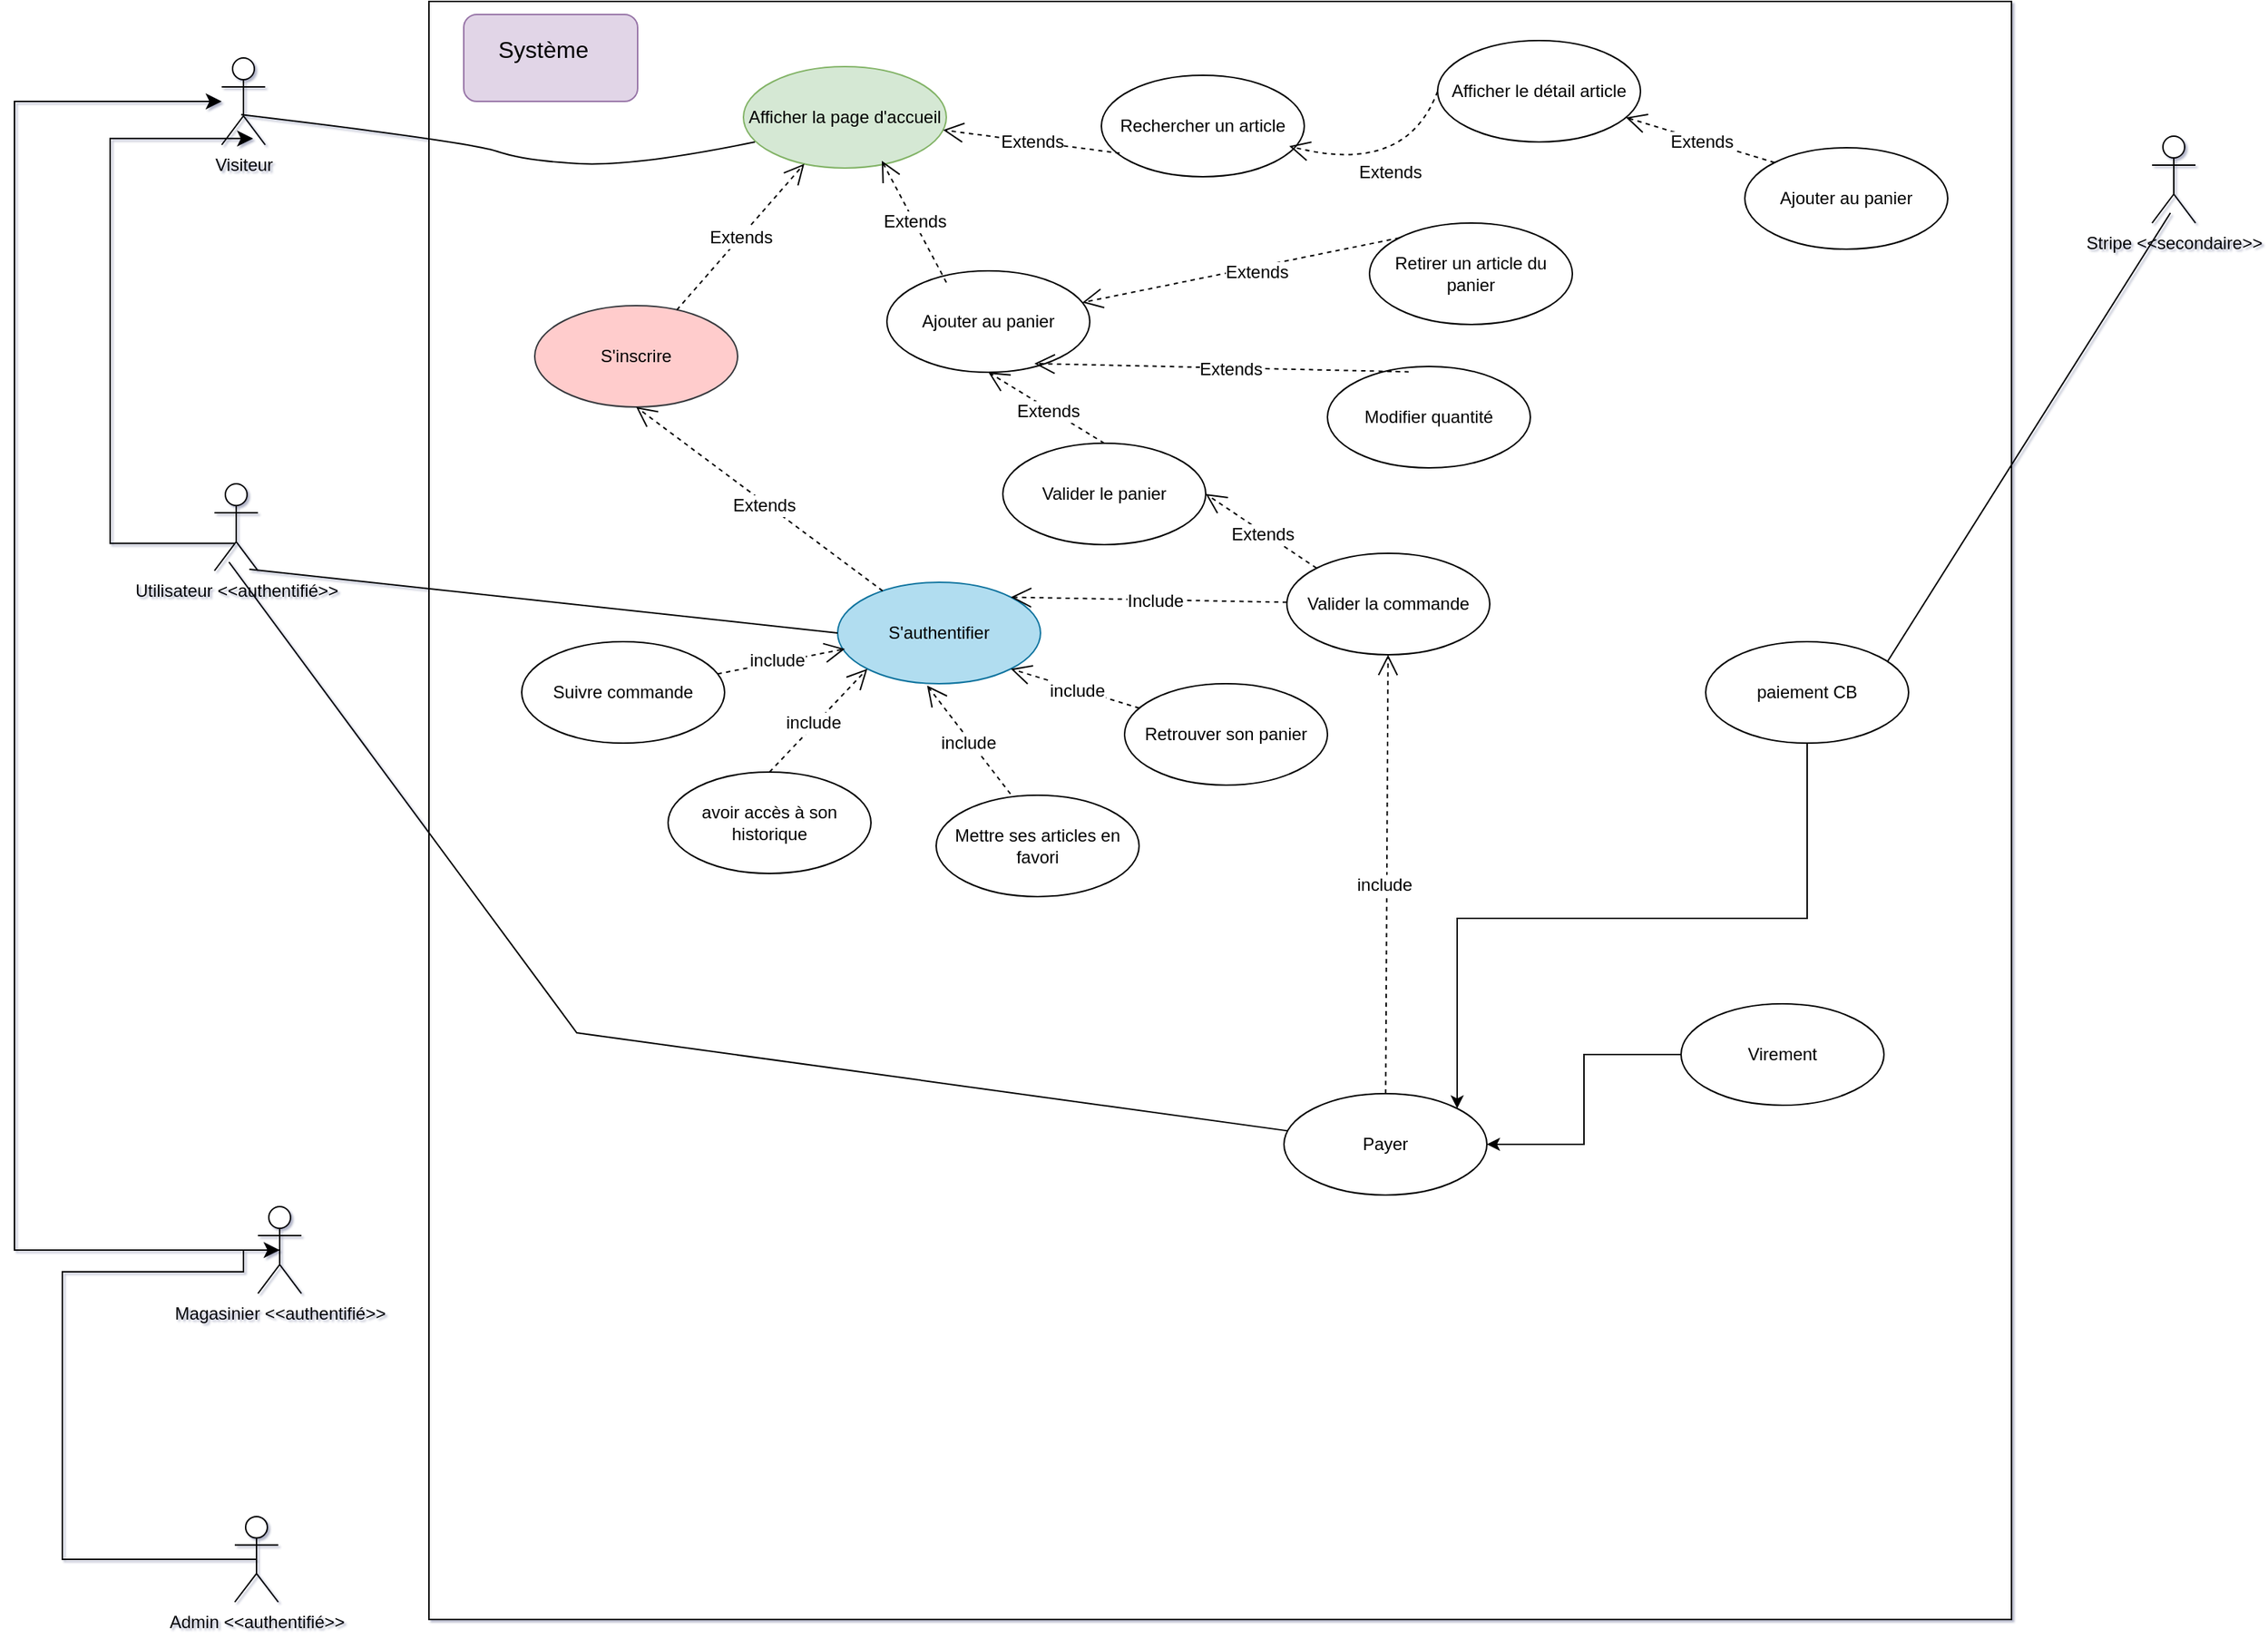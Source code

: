 <mxfile version="25.0.1">
  <diagram name="Page-1" id="9c5VqKnEQqEN2nJL3gRs">
    <mxGraphModel dx="2712" dy="1384" grid="0" gridSize="10" guides="1" tooltips="1" connect="1" arrows="1" fold="1" page="0" pageScale="1" pageWidth="827" pageHeight="1169" background="none" math="0" shadow="1">
      <root>
        <mxCell id="0" />
        <mxCell id="1" parent="0" />
        <mxCell id="eptEWOqKpFL5f9zr5Qak-438" value="Visiteur" style="shape=umlActor;verticalLabelPosition=bottom;verticalAlign=top;html=1;" parent="1" vertex="1">
          <mxGeometry x="-490" y="-323" width="30" height="60" as="geometry" />
        </mxCell>
        <mxCell id="eptEWOqKpFL5f9zr5Qak-456" style="edgeStyle=elbowEdgeStyle;rounded=0;orthogonalLoop=1;jettySize=auto;html=1;exitX=0.5;exitY=0.5;exitDx=0;exitDy=0;exitPerimeter=0;fontSize=12;startSize=8;endSize=8;" parent="1" source="eptEWOqKpFL5f9zr5Qak-439" target="eptEWOqKpFL5f9zr5Qak-438" edge="1">
          <mxGeometry relative="1" as="geometry">
            <Array as="points">
              <mxPoint x="-633" y="1" />
            </Array>
          </mxGeometry>
        </mxCell>
        <mxCell id="eptEWOqKpFL5f9zr5Qak-439" value="Magasinier &amp;lt;&amp;lt;authentifié&amp;gt;&amp;gt;" style="shape=umlActor;verticalLabelPosition=bottom;verticalAlign=top;html=1;" parent="1" vertex="1">
          <mxGeometry x="-465" y="470" width="30" height="60" as="geometry" />
        </mxCell>
        <mxCell id="eptEWOqKpFL5f9zr5Qak-440" value="Utilisateur &amp;lt;&amp;lt;authentifié&amp;gt;&amp;gt;" style="shape=umlActor;verticalLabelPosition=bottom;verticalAlign=top;html=1;" parent="1" vertex="1">
          <mxGeometry x="-495" y="-29" width="30" height="60" as="geometry" />
        </mxCell>
        <mxCell id="eptEWOqKpFL5f9zr5Qak-441" value="Stripe &amp;lt;&amp;lt;secondaire&amp;gt;&amp;gt;" style="shape=umlActor;verticalLabelPosition=bottom;verticalAlign=top;html=1;" parent="1" vertex="1">
          <mxGeometry x="842" y="-269" width="30" height="60" as="geometry" />
        </mxCell>
        <mxCell id="eptEWOqKpFL5f9zr5Qak-442" value="" style="rounded=0;whiteSpace=wrap;html=1;" parent="1" vertex="1">
          <mxGeometry x="-347" y="-362" width="1092" height="1117" as="geometry" />
        </mxCell>
        <mxCell id="eptEWOqKpFL5f9zr5Qak-443" value="" style="rounded=1;whiteSpace=wrap;html=1;fillColor=#e1d5e7;strokeColor=#9673a6;" parent="1" vertex="1">
          <mxGeometry x="-323" y="-353" width="120" height="60" as="geometry" />
        </mxCell>
        <mxCell id="eptEWOqKpFL5f9zr5Qak-444" value="Système" style="text;strokeColor=none;fillColor=none;html=1;align=center;verticalAlign=middle;whiteSpace=wrap;rounded=0;fontSize=16;" parent="1" vertex="1">
          <mxGeometry x="-298" y="-344" width="60" height="30" as="geometry" />
        </mxCell>
        <mxCell id="eptEWOqKpFL5f9zr5Qak-450" value="" style="endArrow=none;html=1;rounded=0;fontSize=12;startSize=8;endSize=8;curved=1;exitX=0.447;exitY=0.653;exitDx=0;exitDy=0;exitPerimeter=0;" parent="1" source="eptEWOqKpFL5f9zr5Qak-438" edge="1">
          <mxGeometry width="50" height="50" relative="1" as="geometry">
            <mxPoint x="299" y="77" as="sourcePoint" />
            <mxPoint x="-122" y="-265" as="targetPoint" />
            <Array as="points">
              <mxPoint x="-319" y="-265" />
              <mxPoint x="-281" y="-252" />
              <mxPoint x="-205" y="-248" />
            </Array>
          </mxGeometry>
        </mxCell>
        <mxCell id="eptEWOqKpFL5f9zr5Qak-453" style="edgeStyle=orthogonalEdgeStyle;rounded=0;orthogonalLoop=1;jettySize=auto;html=1;exitX=0.5;exitY=0.5;exitDx=0;exitDy=0;exitPerimeter=0;fontSize=12;startSize=8;endSize=8;entryX=0.5;entryY=0.5;entryDx=0;entryDy=0;entryPerimeter=0;" parent="1" source="eptEWOqKpFL5f9zr5Qak-451" target="eptEWOqKpFL5f9zr5Qak-439" edge="1">
          <mxGeometry relative="1" as="geometry">
            <Array as="points">
              <mxPoint x="-600" y="713" />
              <mxPoint x="-600" y="515" />
              <mxPoint x="-475" y="515" />
              <mxPoint x="-475" y="500" />
            </Array>
          </mxGeometry>
        </mxCell>
        <mxCell id="eptEWOqKpFL5f9zr5Qak-451" value="Admin &amp;lt;&amp;lt;authentifié&amp;gt;&amp;gt;" style="shape=umlActor;verticalLabelPosition=bottom;verticalAlign=top;html=1;" parent="1" vertex="1">
          <mxGeometry x="-481" y="684" width="30" height="59" as="geometry" />
        </mxCell>
        <mxCell id="eptEWOqKpFL5f9zr5Qak-452" style="edgeStyle=elbowEdgeStyle;rounded=0;orthogonalLoop=1;jettySize=auto;html=1;exitX=0.466;exitY=0.686;exitDx=0;exitDy=0;exitPerimeter=0;entryX=0.722;entryY=0.927;entryDx=0;entryDy=0;entryPerimeter=0;fontSize=12;startSize=8;endSize=8;" parent="1" source="eptEWOqKpFL5f9zr5Qak-440" target="eptEWOqKpFL5f9zr5Qak-438" edge="1">
          <mxGeometry relative="1" as="geometry">
            <Array as="points">
              <mxPoint x="-567" y="-89" />
            </Array>
          </mxGeometry>
        </mxCell>
        <mxCell id="eptEWOqKpFL5f9zr5Qak-458" value="Rechercher un article" style="ellipse;whiteSpace=wrap;html=1;" parent="1" vertex="1">
          <mxGeometry x="117" y="-311" width="140" height="70" as="geometry" />
        </mxCell>
        <mxCell id="eptEWOqKpFL5f9zr5Qak-459" value="Afficher la page d&#39;accueil" style="ellipse;whiteSpace=wrap;html=1;fillColor=#d5e8d4;strokeColor=#82b366;" parent="1" vertex="1">
          <mxGeometry x="-130" y="-317" width="140" height="70" as="geometry" />
        </mxCell>
        <mxCell id="eptEWOqKpFL5f9zr5Qak-460" value="Extends" style="endArrow=open;endSize=12;dashed=1;html=1;rounded=0;fontSize=12;curved=1;exitX=0.09;exitY=0.768;exitDx=0;exitDy=0;exitPerimeter=0;" parent="1" source="eptEWOqKpFL5f9zr5Qak-458" target="eptEWOqKpFL5f9zr5Qak-459" edge="1">
          <mxGeometry x="-0.004" width="160" relative="1" as="geometry">
            <mxPoint x="62" y="-177" as="sourcePoint" />
            <mxPoint x="222" y="-177" as="targetPoint" />
            <mxPoint as="offset" />
          </mxGeometry>
        </mxCell>
        <mxCell id="eptEWOqKpFL5f9zr5Qak-461" value="Afficher le détail article" style="ellipse;whiteSpace=wrap;html=1;" parent="1" vertex="1">
          <mxGeometry x="349" y="-335" width="140" height="70" as="geometry" />
        </mxCell>
        <mxCell id="eptEWOqKpFL5f9zr5Qak-462" value="Extends" style="endArrow=open;endSize=12;dashed=1;html=1;rounded=0;fontSize=12;curved=1;exitX=0;exitY=0.5;exitDx=0;exitDy=0;entryX=0.926;entryY=0.698;entryDx=0;entryDy=0;entryPerimeter=0;" parent="1" source="eptEWOqKpFL5f9zr5Qak-461" target="eptEWOqKpFL5f9zr5Qak-458" edge="1">
          <mxGeometry x="0.01" width="160" relative="1" as="geometry">
            <mxPoint x="438" y="-216" as="sourcePoint" />
            <mxPoint x="315" y="-221" as="targetPoint" />
            <Array as="points">
              <mxPoint x="327" y="-241" />
            </Array>
            <mxPoint as="offset" />
          </mxGeometry>
        </mxCell>
        <mxCell id="eptEWOqKpFL5f9zr5Qak-463" value="Ajouter au panier" style="ellipse;whiteSpace=wrap;html=1;" parent="1" vertex="1">
          <mxGeometry x="561" y="-261" width="140" height="70" as="geometry" />
        </mxCell>
        <mxCell id="eptEWOqKpFL5f9zr5Qak-465" value="Extends" style="endArrow=open;endSize=12;dashed=1;html=1;rounded=0;fontSize=12;curved=1;exitX=0;exitY=0;exitDx=0;exitDy=0;" parent="1" source="eptEWOqKpFL5f9zr5Qak-463" target="eptEWOqKpFL5f9zr5Qak-461" edge="1">
          <mxGeometry x="-0.033" y="1" width="160" relative="1" as="geometry">
            <mxPoint x="607" y="-241" as="sourcePoint" />
            <mxPoint x="512" y="-249" as="targetPoint" />
            <mxPoint as="offset" />
          </mxGeometry>
        </mxCell>
        <mxCell id="eptEWOqKpFL5f9zr5Qak-466" value="Ajouter au panier" style="ellipse;whiteSpace=wrap;html=1;" parent="1" vertex="1">
          <mxGeometry x="-31" y="-176" width="140" height="70" as="geometry" />
        </mxCell>
        <mxCell id="eptEWOqKpFL5f9zr5Qak-467" value="Extends" style="endArrow=open;endSize=12;dashed=1;html=1;rounded=0;fontSize=12;curved=1;exitX=0.293;exitY=0.114;exitDx=0;exitDy=0;exitPerimeter=0;entryX=0.682;entryY=0.929;entryDx=0;entryDy=0;entryPerimeter=0;" parent="1" source="eptEWOqKpFL5f9zr5Qak-466" target="eptEWOqKpFL5f9zr5Qak-459" edge="1">
          <mxGeometry x="-0.004" width="160" relative="1" as="geometry">
            <mxPoint x="94" y="-221" as="sourcePoint" />
            <mxPoint x="7" y="-226" as="targetPoint" />
            <mxPoint as="offset" />
          </mxGeometry>
        </mxCell>
        <mxCell id="eptEWOqKpFL5f9zr5Qak-468" value="Retirer un article du panier" style="ellipse;whiteSpace=wrap;html=1;" parent="1" vertex="1">
          <mxGeometry x="302" y="-209" width="140" height="70" as="geometry" />
        </mxCell>
        <mxCell id="eptEWOqKpFL5f9zr5Qak-469" value="Extends" style="endArrow=open;endSize=12;dashed=1;html=1;rounded=0;fontSize=12;curved=1;exitX=0;exitY=0;exitDx=0;exitDy=0;" parent="1" source="eptEWOqKpFL5f9zr5Qak-468" target="eptEWOqKpFL5f9zr5Qak-466" edge="1">
          <mxGeometry x="-0.093" y="4" width="160" relative="1" as="geometry">
            <mxPoint x="313" y="-135" as="sourcePoint" />
            <mxPoint x="243" y="-181" as="targetPoint" />
            <mxPoint as="offset" />
          </mxGeometry>
        </mxCell>
        <mxCell id="eptEWOqKpFL5f9zr5Qak-470" value="Modifier quantité" style="ellipse;whiteSpace=wrap;html=1;" parent="1" vertex="1">
          <mxGeometry x="273" y="-110" width="140" height="70" as="geometry" />
        </mxCell>
        <mxCell id="eptEWOqKpFL5f9zr5Qak-471" value="Extends" style="endArrow=open;endSize=12;dashed=1;html=1;rounded=0;fontSize=12;curved=1;exitX=0.4;exitY=0.053;exitDx=0;exitDy=0;entryX=0.727;entryY=0.914;entryDx=0;entryDy=0;entryPerimeter=0;exitPerimeter=0;" parent="1" source="eptEWOqKpFL5f9zr5Qak-470" target="eptEWOqKpFL5f9zr5Qak-466" edge="1">
          <mxGeometry x="-0.051" y="1" width="160" relative="1" as="geometry">
            <mxPoint x="183" y="-101" as="sourcePoint" />
            <mxPoint x="63" y="-104" as="targetPoint" />
            <mxPoint x="-1" as="offset" />
          </mxGeometry>
        </mxCell>
        <mxCell id="eptEWOqKpFL5f9zr5Qak-472" value="Valider le panier" style="ellipse;whiteSpace=wrap;html=1;" parent="1" vertex="1">
          <mxGeometry x="49" y="-57" width="140" height="70" as="geometry" />
        </mxCell>
        <mxCell id="eptEWOqKpFL5f9zr5Qak-477" value="Extends" style="endArrow=open;endSize=12;dashed=1;html=1;rounded=0;fontSize=12;curved=1;exitX=0.5;exitY=0;exitDx=0;exitDy=0;entryX=0.5;entryY=1;entryDx=0;entryDy=0;" parent="1" source="eptEWOqKpFL5f9zr5Qak-472" target="eptEWOqKpFL5f9zr5Qak-466" edge="1">
          <mxGeometry x="-0.051" y="1" width="160" relative="1" as="geometry">
            <mxPoint x="178" y="-76" as="sourcePoint" />
            <mxPoint x="-6" y="-77" as="targetPoint" />
            <mxPoint x="-1" as="offset" />
          </mxGeometry>
        </mxCell>
        <mxCell id="eptEWOqKpFL5f9zr5Qak-478" value="Valider la commande" style="ellipse;whiteSpace=wrap;html=1;" parent="1" vertex="1">
          <mxGeometry x="245" y="19" width="140" height="70" as="geometry" />
        </mxCell>
        <mxCell id="eptEWOqKpFL5f9zr5Qak-479" value="S&#39;authentifier" style="ellipse;whiteSpace=wrap;html=1;fillColor=#b1ddf0;strokeColor=#10739e;" parent="1" vertex="1">
          <mxGeometry x="-65" y="39" width="140" height="70" as="geometry" />
        </mxCell>
        <mxCell id="eptEWOqKpFL5f9zr5Qak-480" value="Extends" style="endArrow=open;endSize=12;dashed=1;html=1;rounded=0;fontSize=12;curved=1;exitX=0;exitY=0;exitDx=0;exitDy=0;entryX=1;entryY=0.5;entryDx=0;entryDy=0;" parent="1" source="eptEWOqKpFL5f9zr5Qak-478" target="eptEWOqKpFL5f9zr5Qak-472" edge="1">
          <mxGeometry x="-0.051" y="1" width="160" relative="1" as="geometry">
            <mxPoint x="261" y="-28" as="sourcePoint" />
            <mxPoint x="77" y="-29" as="targetPoint" />
            <mxPoint x="-1" as="offset" />
          </mxGeometry>
        </mxCell>
        <mxCell id="eptEWOqKpFL5f9zr5Qak-481" value="Include" style="endArrow=open;endSize=12;dashed=1;html=1;rounded=0;fontSize=12;curved=1;entryX=1;entryY=0;entryDx=0;entryDy=0;" parent="1" source="eptEWOqKpFL5f9zr5Qak-478" target="eptEWOqKpFL5f9zr5Qak-479" edge="1">
          <mxGeometry x="-0.051" y="1" width="160" relative="1" as="geometry">
            <mxPoint x="265" y="57" as="sourcePoint" />
            <mxPoint x="140" y="34" as="targetPoint" />
            <mxPoint x="-1" as="offset" />
          </mxGeometry>
        </mxCell>
        <mxCell id="eptEWOqKpFL5f9zr5Qak-482" value="S&#39;inscrire" style="ellipse;whiteSpace=wrap;html=1;fillColor=#ffcccc;strokeColor=#36393d;" parent="1" vertex="1">
          <mxGeometry x="-274" y="-152" width="140" height="70" as="geometry" />
        </mxCell>
        <mxCell id="eptEWOqKpFL5f9zr5Qak-483" value="Extends" style="endArrow=open;endSize=12;dashed=1;html=1;rounded=0;fontSize=12;curved=1;" parent="1" source="eptEWOqKpFL5f9zr5Qak-482" target="eptEWOqKpFL5f9zr5Qak-459" edge="1">
          <mxGeometry x="-0.004" width="160" relative="1" as="geometry">
            <mxPoint x="-108" y="-137" as="sourcePoint" />
            <mxPoint x="-121" y="-203" as="targetPoint" />
            <mxPoint as="offset" />
          </mxGeometry>
        </mxCell>
        <mxCell id="eptEWOqKpFL5f9zr5Qak-484" value="Extends" style="endArrow=open;endSize=12;dashed=1;html=1;rounded=0;fontSize=12;curved=1;entryX=0.5;entryY=1;entryDx=0;entryDy=0;" parent="1" source="eptEWOqKpFL5f9zr5Qak-479" target="eptEWOqKpFL5f9zr5Qak-482" edge="1">
          <mxGeometry x="-0.051" y="1" width="160" relative="1" as="geometry">
            <mxPoint x="117" y="161" as="sourcePoint" />
            <mxPoint x="-8" y="138" as="targetPoint" />
            <mxPoint x="-1" as="offset" />
          </mxGeometry>
        </mxCell>
        <mxCell id="eptEWOqKpFL5f9zr5Qak-486" value="Retrouver son panier" style="ellipse;whiteSpace=wrap;html=1;" parent="1" vertex="1">
          <mxGeometry x="133" y="109" width="140" height="70" as="geometry" />
        </mxCell>
        <mxCell id="eptEWOqKpFL5f9zr5Qak-487" value="Mettre ses articles en favori" style="ellipse;whiteSpace=wrap;html=1;" parent="1" vertex="1">
          <mxGeometry x="3" y="186" width="140" height="70" as="geometry" />
        </mxCell>
        <mxCell id="eptEWOqKpFL5f9zr5Qak-488" value="include" style="endArrow=open;endSize=12;dashed=1;html=1;rounded=0;fontSize=12;curved=1;entryX=1;entryY=1;entryDx=0;entryDy=0;" parent="1" source="eptEWOqKpFL5f9zr5Qak-486" target="eptEWOqKpFL5f9zr5Qak-479" edge="1">
          <mxGeometry x="-0.051" y="1" width="160" relative="1" as="geometry">
            <mxPoint x="-55" y="491" as="sourcePoint" />
            <mxPoint x="-86" y="247" as="targetPoint" />
            <mxPoint x="-1" as="offset" />
          </mxGeometry>
        </mxCell>
        <mxCell id="eptEWOqKpFL5f9zr5Qak-489" value="include" style="endArrow=open;endSize=12;dashed=1;html=1;rounded=0;fontSize=12;curved=1;entryX=0.441;entryY=1.018;entryDx=0;entryDy=0;entryPerimeter=0;exitX=0.366;exitY=-0.013;exitDx=0;exitDy=0;exitPerimeter=0;" parent="1" source="eptEWOqKpFL5f9zr5Qak-487" target="eptEWOqKpFL5f9zr5Qak-479" edge="1">
          <mxGeometry x="-0.051" y="1" width="160" relative="1" as="geometry">
            <mxPoint x="29" y="296" as="sourcePoint" />
            <mxPoint x="-166" y="270" as="targetPoint" />
            <mxPoint x="-1" as="offset" />
          </mxGeometry>
        </mxCell>
        <mxCell id="eptEWOqKpFL5f9zr5Qak-490" value="avoir accès à son historique" style="ellipse;whiteSpace=wrap;html=1;" parent="1" vertex="1">
          <mxGeometry x="-182" y="170" width="140" height="70" as="geometry" />
        </mxCell>
        <mxCell id="eptEWOqKpFL5f9zr5Qak-491" value="include" style="endArrow=open;endSize=12;dashed=1;html=1;rounded=0;fontSize=12;curved=1;entryX=0;entryY=1;entryDx=0;entryDy=0;exitX=0.5;exitY=0;exitDx=0;exitDy=0;" parent="1" source="eptEWOqKpFL5f9zr5Qak-490" target="eptEWOqKpFL5f9zr5Qak-479" edge="1">
          <mxGeometry x="-0.051" y="1" width="160" relative="1" as="geometry">
            <mxPoint x="109" y="352" as="sourcePoint" />
            <mxPoint x="-188" y="252" as="targetPoint" />
            <mxPoint x="-1" as="offset" />
          </mxGeometry>
        </mxCell>
        <mxCell id="eptEWOqKpFL5f9zr5Qak-492" value="Payer" style="ellipse;whiteSpace=wrap;html=1;" parent="1" vertex="1">
          <mxGeometry x="243" y="392" width="140" height="70" as="geometry" />
        </mxCell>
        <mxCell id="TKQqoJFlodi9gz9uk7SD-2" value="" style="endArrow=none;html=1;rounded=0;entryX=0;entryY=0.5;entryDx=0;entryDy=0;exitX=0.8;exitY=0.983;exitDx=0;exitDy=0;exitPerimeter=0;" edge="1" parent="1" source="eptEWOqKpFL5f9zr5Qak-440" target="eptEWOqKpFL5f9zr5Qak-479">
          <mxGeometry width="50" height="50" relative="1" as="geometry">
            <mxPoint x="-182" y="195" as="sourcePoint" />
            <mxPoint x="-132" y="145" as="targetPoint" />
            <Array as="points" />
          </mxGeometry>
        </mxCell>
        <mxCell id="TKQqoJFlodi9gz9uk7SD-3" value="Suivre commande" style="ellipse;whiteSpace=wrap;html=1;" vertex="1" parent="1">
          <mxGeometry x="-283" y="80" width="140" height="70" as="geometry" />
        </mxCell>
        <mxCell id="TKQqoJFlodi9gz9uk7SD-4" value="include" style="endArrow=open;endSize=12;dashed=1;html=1;rounded=0;fontSize=12;curved=1;entryX=0.036;entryY=0.657;entryDx=0;entryDy=0;entryPerimeter=0;" edge="1" parent="1" source="TKQqoJFlodi9gz9uk7SD-3" target="eptEWOqKpFL5f9zr5Qak-479">
          <mxGeometry x="-0.051" y="1" width="160" relative="1" as="geometry">
            <mxPoint x="-72" y="243" as="sourcePoint" />
            <mxPoint x="-55" y="79" as="targetPoint" />
            <mxPoint x="-1" as="offset" />
          </mxGeometry>
        </mxCell>
        <mxCell id="TKQqoJFlodi9gz9uk7SD-6" value="" style="endArrow=none;html=1;rounded=0;exitX=0.333;exitY=0.9;exitDx=0;exitDy=0;exitPerimeter=0;" edge="1" parent="1" source="eptEWOqKpFL5f9zr5Qak-440" target="eptEWOqKpFL5f9zr5Qak-492">
          <mxGeometry width="50" height="50" relative="1" as="geometry">
            <mxPoint x="-271" y="380" as="sourcePoint" />
            <mxPoint x="-221" y="330" as="targetPoint" />
            <Array as="points">
              <mxPoint x="-245" y="350" />
            </Array>
          </mxGeometry>
        </mxCell>
        <mxCell id="TKQqoJFlodi9gz9uk7SD-7" value="include" style="endArrow=open;endSize=12;dashed=1;html=1;rounded=0;fontSize=12;curved=1;" edge="1" parent="1" source="eptEWOqKpFL5f9zr5Qak-492" target="eptEWOqKpFL5f9zr5Qak-478">
          <mxGeometry x="-0.051" y="1" width="160" relative="1" as="geometry">
            <mxPoint x="24" y="394" as="sourcePoint" />
            <mxPoint x="-76" y="256" as="targetPoint" />
            <mxPoint x="-1" as="offset" />
          </mxGeometry>
        </mxCell>
        <mxCell id="TKQqoJFlodi9gz9uk7SD-8" value="" style="endArrow=none;html=1;rounded=0;exitX=1;exitY=0;exitDx=0;exitDy=0;entryX=0.422;entryY=0.883;entryDx=0;entryDy=0;entryPerimeter=0;" edge="1" parent="1" source="TKQqoJFlodi9gz9uk7SD-9" target="eptEWOqKpFL5f9zr5Qak-441">
          <mxGeometry width="50" height="50" relative="1" as="geometry">
            <mxPoint x="597" y="173" as="sourcePoint" />
            <mxPoint x="647" y="123" as="targetPoint" />
            <Array as="points">
              <mxPoint x="629" y="142" />
            </Array>
          </mxGeometry>
        </mxCell>
        <mxCell id="TKQqoJFlodi9gz9uk7SD-12" style="edgeStyle=orthogonalEdgeStyle;rounded=0;orthogonalLoop=1;jettySize=auto;html=1;exitX=0.5;exitY=1;exitDx=0;exitDy=0;entryX=1;entryY=0;entryDx=0;entryDy=0;" edge="1" parent="1" source="TKQqoJFlodi9gz9uk7SD-9" target="eptEWOqKpFL5f9zr5Qak-492">
          <mxGeometry relative="1" as="geometry" />
        </mxCell>
        <mxCell id="TKQqoJFlodi9gz9uk7SD-9" value="paiement CB" style="ellipse;whiteSpace=wrap;html=1;" vertex="1" parent="1">
          <mxGeometry x="534" y="80" width="140" height="70" as="geometry" />
        </mxCell>
        <mxCell id="TKQqoJFlodi9gz9uk7SD-14" style="edgeStyle=orthogonalEdgeStyle;rounded=0;orthogonalLoop=1;jettySize=auto;html=1;entryX=1;entryY=0.5;entryDx=0;entryDy=0;" edge="1" parent="1" source="TKQqoJFlodi9gz9uk7SD-13" target="eptEWOqKpFL5f9zr5Qak-492">
          <mxGeometry relative="1" as="geometry" />
        </mxCell>
        <mxCell id="TKQqoJFlodi9gz9uk7SD-13" value="Virement" style="ellipse;whiteSpace=wrap;html=1;" vertex="1" parent="1">
          <mxGeometry x="517" y="330" width="140" height="70" as="geometry" />
        </mxCell>
      </root>
    </mxGraphModel>
  </diagram>
</mxfile>
